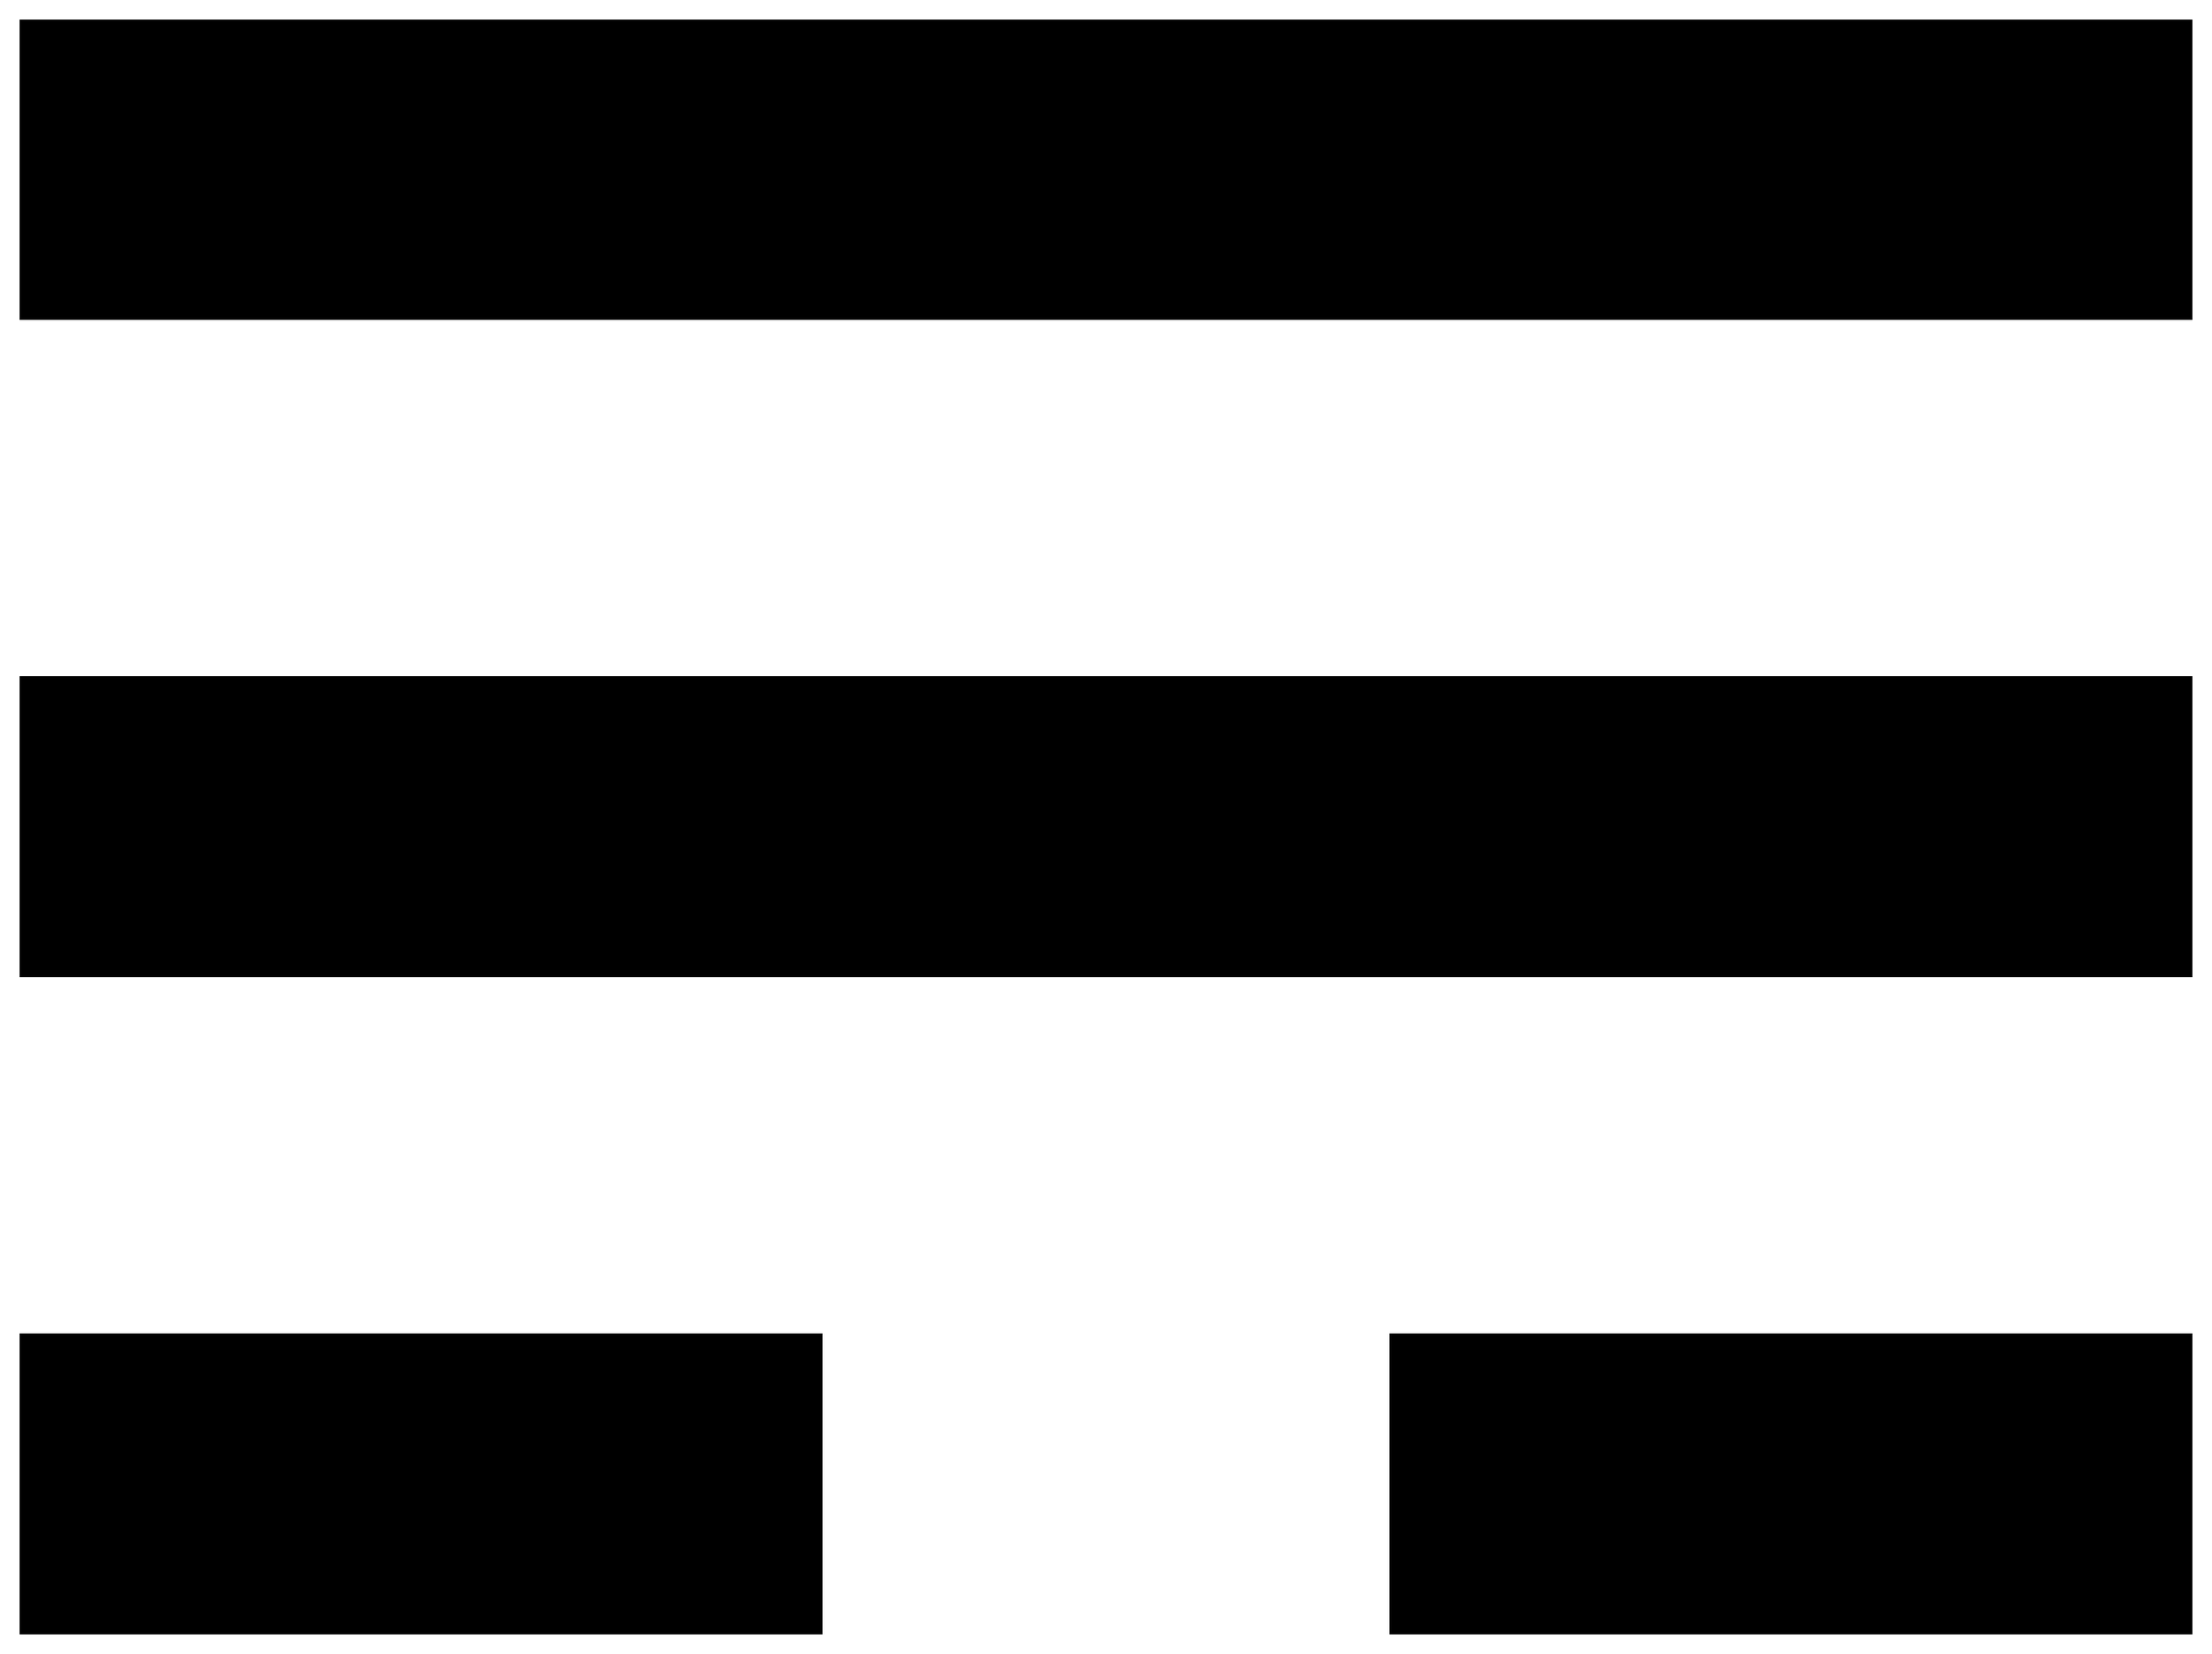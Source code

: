 


\begin{tikzpicture}[y=0.80pt, x=0.80pt, yscale=-1.0, xscale=1.0, inner sep=0pt, outer sep=0pt]
\begin{scope}[shift={(100.0,1856.0)},nonzero rule]
  \path[draw=.,fill=.,line width=1.600pt] (1724.0,-1060.0) --
    (324.0,-1060.0) -- (324.0,-1252.0) -- (1724.0,-1252.0) --
    (1724.0,-1060.0) -- cycle(1724.0,-212.0) -- (1208.0,-212.0)
    -- (1208.0,-404.0) -- (1724.0,-404.0) -- (1724.0,-212.0) --
    cycle(1724.0,-636.0) -- (324.0,-636.0) -- (324.0,-828.0) --
    (1724.0,-828.0) -- (1724.0,-636.0) -- cycle(840.0,-212.0) --
    (324.0,-212.0) -- (324.0,-404.0) -- (840.0,-404.0) --
    (840.0,-212.0) -- cycle;
\end{scope}

\end{tikzpicture}

